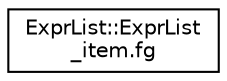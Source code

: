digraph "Graphical Class Hierarchy"
{
 // LATEX_PDF_SIZE
  edge [fontname="Helvetica",fontsize="10",labelfontname="Helvetica",labelfontsize="10"];
  node [fontname="Helvetica",fontsize="10",shape=record];
  rankdir="LR";
  Node0 [label="ExprList::ExprList\l_item.fg",height=0.2,width=0.4,color="black", fillcolor="white", style="filled",URL="$db/d1b/sqlite3_8c.html#d0/d4a/structExprList_1_1ExprList__item_8fg",tooltip=" "];
}
